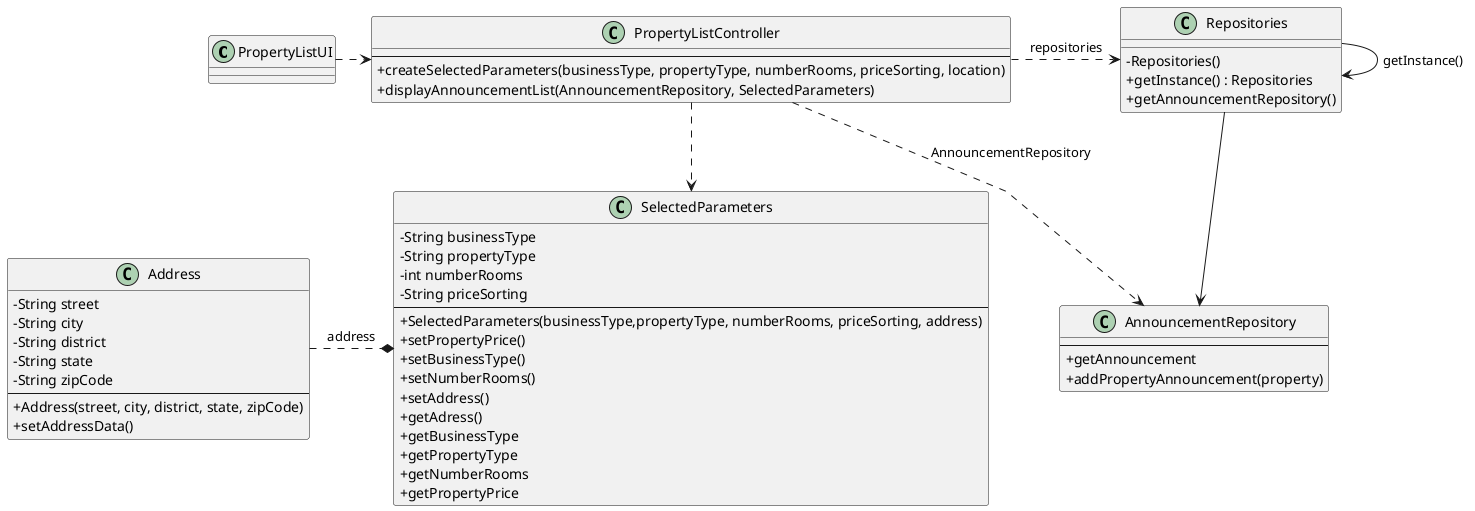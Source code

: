 @startuml
'skinparam monochrome true
skinparam packageStyle rectangle
skinparam shadowing false
skinparam linetype polyline
'skinparam linetype orto

skinparam classAttributeIconSize 0

'left to right direction

class PropertyListUI {

}

class PropertyListController {
    ---
    + createSelectedParameters(businessType, propertyType, numberRooms, priceSorting, location)
    + displayAnnouncementList(AnnouncementRepository, SelectedParameters)
'    - getSelectedParameters(SelectedParameters)
'    - getAnnouncements(AnnouncementRepository)
}

class Repositories {
    - Repositories()
    +getInstance() : Repositories
    +getAnnouncementRepository()
}

class AnnouncementRepository{
---
    + getAnnouncement
    + addPropertyAnnouncement(property)
}

class SelectedParameters {
    -String businessType
    -String propertyType
    -int numberRooms
    -String priceSorting
    ----
    + SelectedParameters(businessType,propertyType, numberRooms, priceSorting, address)
'    + SelectedParameters()
    + setPropertyPrice()
    + setBusinessType()
    + setNumberRooms()
    + setAddress()
    + getAdress()
    + getBusinessType
    + getPropertyType
    + getNumberRooms
    + getPropertyPrice
}


class Address{
    -String street
    -String city
    -String district
    -String state
    -String zipCode
---
    +Address(street, city, district, state, zipCode)
    +setAddressData()
}

PropertyListUI .> PropertyListController
PropertyListController ..> SelectedParameters
PropertyListController .> Repositories : repositories
PropertyListController .> AnnouncementRepository : AnnouncementRepository
Repositories --> AnnouncementRepository
Repositories -> Repositories : getInstance()
SelectedParameters *..left Address : address

@enduml